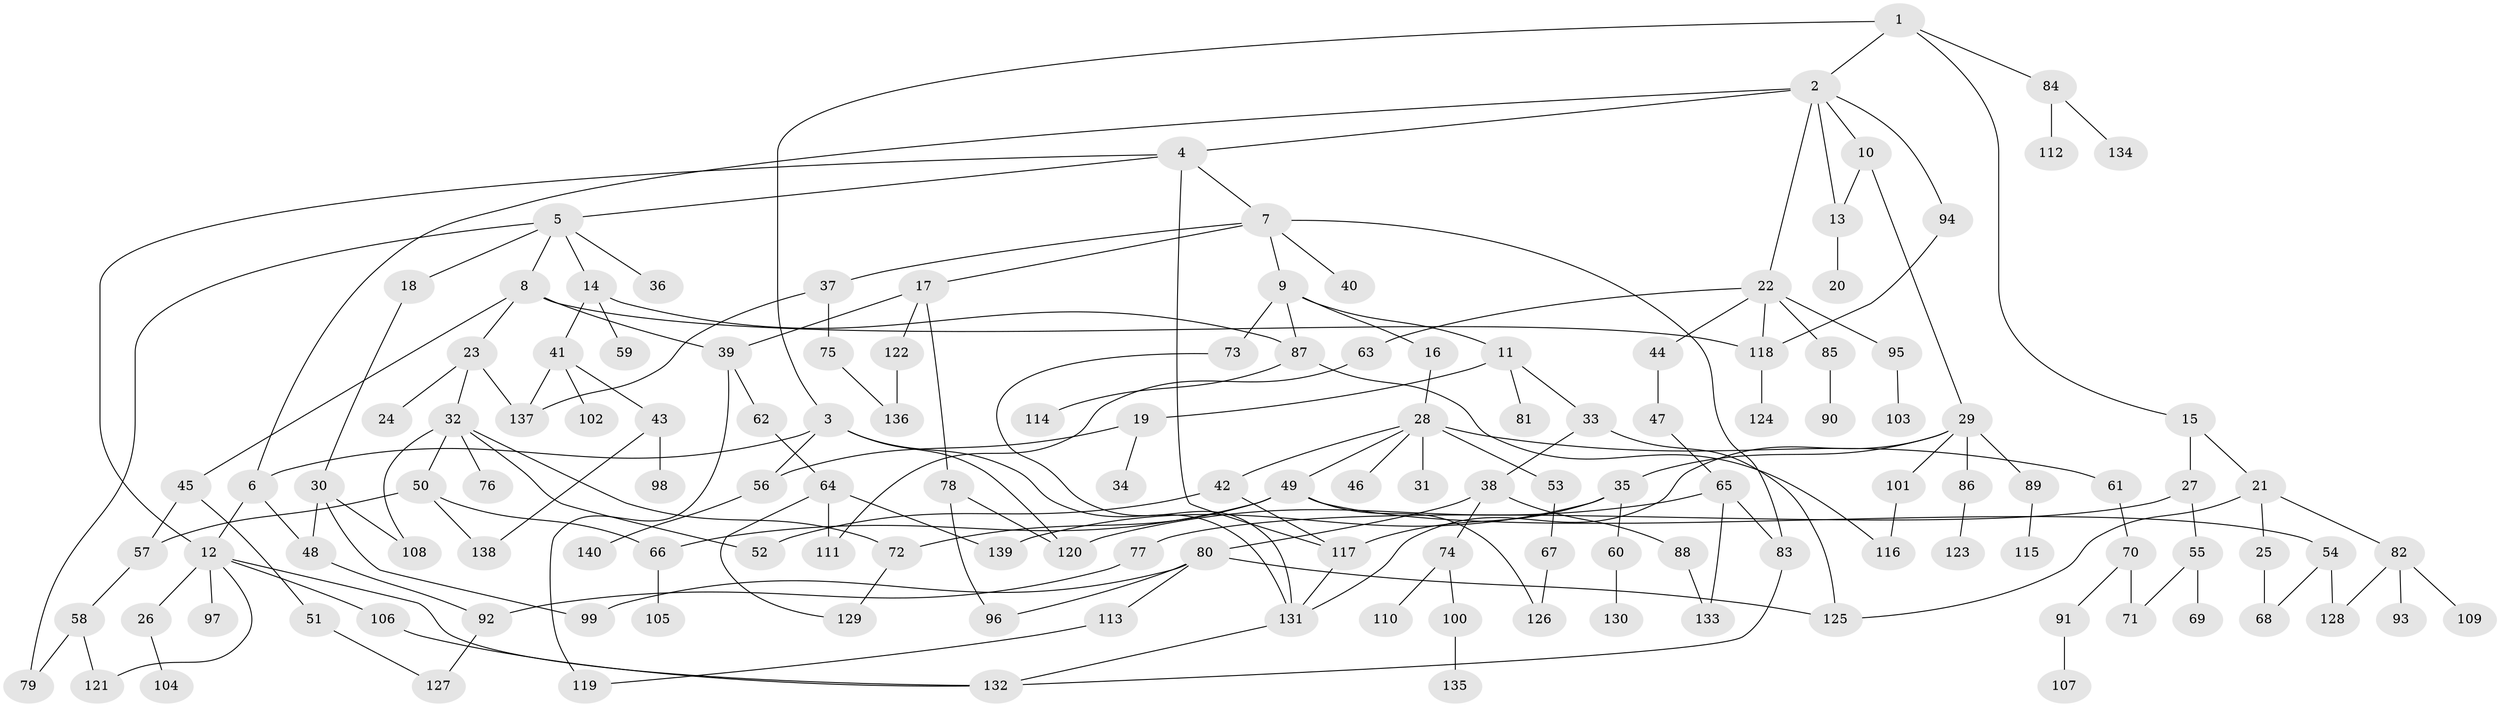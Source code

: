 // Generated by graph-tools (version 1.1) at 2025/49/03/09/25 03:49:20]
// undirected, 140 vertices, 186 edges
graph export_dot {
graph [start="1"]
  node [color=gray90,style=filled];
  1;
  2;
  3;
  4;
  5;
  6;
  7;
  8;
  9;
  10;
  11;
  12;
  13;
  14;
  15;
  16;
  17;
  18;
  19;
  20;
  21;
  22;
  23;
  24;
  25;
  26;
  27;
  28;
  29;
  30;
  31;
  32;
  33;
  34;
  35;
  36;
  37;
  38;
  39;
  40;
  41;
  42;
  43;
  44;
  45;
  46;
  47;
  48;
  49;
  50;
  51;
  52;
  53;
  54;
  55;
  56;
  57;
  58;
  59;
  60;
  61;
  62;
  63;
  64;
  65;
  66;
  67;
  68;
  69;
  70;
  71;
  72;
  73;
  74;
  75;
  76;
  77;
  78;
  79;
  80;
  81;
  82;
  83;
  84;
  85;
  86;
  87;
  88;
  89;
  90;
  91;
  92;
  93;
  94;
  95;
  96;
  97;
  98;
  99;
  100;
  101;
  102;
  103;
  104;
  105;
  106;
  107;
  108;
  109;
  110;
  111;
  112;
  113;
  114;
  115;
  116;
  117;
  118;
  119;
  120;
  121;
  122;
  123;
  124;
  125;
  126;
  127;
  128;
  129;
  130;
  131;
  132;
  133;
  134;
  135;
  136;
  137;
  138;
  139;
  140;
  1 -- 2;
  1 -- 3;
  1 -- 15;
  1 -- 84;
  2 -- 4;
  2 -- 6;
  2 -- 10;
  2 -- 22;
  2 -- 94;
  2 -- 13;
  3 -- 6;
  3 -- 120;
  3 -- 131;
  3 -- 56;
  4 -- 5;
  4 -- 7;
  4 -- 12;
  4 -- 117;
  5 -- 8;
  5 -- 14;
  5 -- 18;
  5 -- 36;
  5 -- 79;
  6 -- 12;
  6 -- 48;
  7 -- 9;
  7 -- 17;
  7 -- 37;
  7 -- 40;
  7 -- 83;
  8 -- 23;
  8 -- 45;
  8 -- 39;
  8 -- 118;
  9 -- 11;
  9 -- 16;
  9 -- 73;
  9 -- 87;
  10 -- 13;
  10 -- 29;
  11 -- 19;
  11 -- 33;
  11 -- 81;
  12 -- 26;
  12 -- 97;
  12 -- 106;
  12 -- 121;
  12 -- 132;
  13 -- 20;
  14 -- 41;
  14 -- 59;
  14 -- 87;
  15 -- 21;
  15 -- 27;
  16 -- 28;
  17 -- 39;
  17 -- 78;
  17 -- 122;
  18 -- 30;
  19 -- 34;
  19 -- 56;
  21 -- 25;
  21 -- 82;
  21 -- 125;
  22 -- 44;
  22 -- 63;
  22 -- 85;
  22 -- 95;
  22 -- 118;
  23 -- 24;
  23 -- 32;
  23 -- 137;
  25 -- 68;
  26 -- 104;
  27 -- 55;
  27 -- 77;
  28 -- 31;
  28 -- 42;
  28 -- 46;
  28 -- 49;
  28 -- 53;
  28 -- 61;
  29 -- 35;
  29 -- 86;
  29 -- 89;
  29 -- 101;
  29 -- 131;
  30 -- 48;
  30 -- 108;
  30 -- 99;
  32 -- 50;
  32 -- 52;
  32 -- 72;
  32 -- 76;
  32 -- 108;
  33 -- 38;
  33 -- 125;
  35 -- 60;
  35 -- 139;
  35 -- 117;
  37 -- 75;
  37 -- 137;
  38 -- 74;
  38 -- 80;
  38 -- 88;
  39 -- 62;
  39 -- 119;
  41 -- 43;
  41 -- 102;
  41 -- 137;
  42 -- 117;
  42 -- 52;
  43 -- 98;
  43 -- 138;
  44 -- 47;
  45 -- 51;
  45 -- 57;
  47 -- 65;
  48 -- 92;
  49 -- 54;
  49 -- 66;
  49 -- 126;
  49 -- 72;
  50 -- 138;
  50 -- 66;
  50 -- 57;
  51 -- 127;
  53 -- 67;
  54 -- 128;
  54 -- 68;
  55 -- 69;
  55 -- 71;
  56 -- 140;
  57 -- 58;
  58 -- 79;
  58 -- 121;
  60 -- 130;
  61 -- 70;
  62 -- 64;
  63 -- 111;
  64 -- 111;
  64 -- 139;
  64 -- 129;
  65 -- 83;
  65 -- 133;
  65 -- 120;
  66 -- 105;
  67 -- 126;
  70 -- 91;
  70 -- 71;
  72 -- 129;
  73 -- 131;
  74 -- 100;
  74 -- 110;
  75 -- 136;
  77 -- 92;
  78 -- 96;
  78 -- 120;
  80 -- 99;
  80 -- 113;
  80 -- 96;
  80 -- 125;
  82 -- 93;
  82 -- 109;
  82 -- 128;
  83 -- 132;
  84 -- 112;
  84 -- 134;
  85 -- 90;
  86 -- 123;
  87 -- 114;
  87 -- 116;
  88 -- 133;
  89 -- 115;
  91 -- 107;
  92 -- 127;
  94 -- 118;
  95 -- 103;
  100 -- 135;
  101 -- 116;
  106 -- 132;
  113 -- 119;
  117 -- 131;
  118 -- 124;
  122 -- 136;
  131 -- 132;
}
